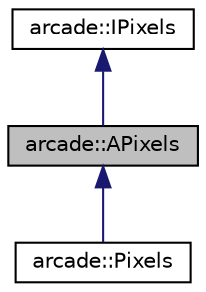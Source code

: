 digraph "arcade::APixels"
{
 // LATEX_PDF_SIZE
  edge [fontname="Helvetica",fontsize="10",labelfontname="Helvetica",labelfontsize="10"];
  node [fontname="Helvetica",fontsize="10",shape=record];
  Node1 [label="arcade::APixels",height=0.2,width=0.4,color="black", fillcolor="grey75", style="filled", fontcolor="black",tooltip=" "];
  Node2 -> Node1 [dir="back",color="midnightblue",fontsize="10",style="solid",fontname="Helvetica"];
  Node2 [label="arcade::IPixels",height=0.2,width=0.4,color="black", fillcolor="white", style="filled",URL="$classarcade_1_1_i_pixels.html",tooltip=" "];
  Node1 -> Node3 [dir="back",color="midnightblue",fontsize="10",style="solid",fontname="Helvetica"];
  Node3 [label="arcade::Pixels",height=0.2,width=0.4,color="black", fillcolor="white", style="filled",URL="$classarcade_1_1_pixels.html",tooltip=" "];
}
